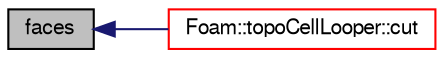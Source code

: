 digraph "faces"
{
  bgcolor="transparent";
  edge [fontname="FreeSans",fontsize="10",labelfontname="FreeSans",labelfontsize="10"];
  node [fontname="FreeSans",fontsize="10",shape=record];
  rankdir="LR";
  Node11 [label="faces",height=0.2,width=0.4,color="black", fillcolor="grey75", style="filled", fontcolor="black"];
  Node11 -> Node12 [dir="back",color="midnightblue",fontsize="10",style="solid",fontname="FreeSans"];
  Node12 [label="Foam::topoCellLooper::cut",height=0.2,width=0.4,color="red",URL="$a21482.html#a3d6305b93327dbf1434bf2c8362a3a3e",tooltip="Create cut along circumference of cellI. Gets current mesh cuts. "];
}
